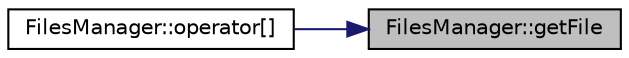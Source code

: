 digraph "FilesManager::getFile"
{
 // LATEX_PDF_SIZE
  edge [fontname="Helvetica",fontsize="10",labelfontname="Helvetica",labelfontsize="10"];
  node [fontname="Helvetica",fontsize="10",shape=record];
  rankdir="RL";
  Node1 [label="FilesManager::getFile",height=0.2,width=0.4,color="black", fillcolor="grey75", style="filled", fontcolor="black",tooltip=" "];
  Node1 -> Node2 [dir="back",color="midnightblue",fontsize="10",style="solid",fontname="Helvetica"];
  Node2 [label="FilesManager::operator[]",height=0.2,width=0.4,color="black", fillcolor="white", style="filled",URL="$class_files_manager.html#a78934b0656b357c7eb3807aa4bea7f26",tooltip=" "];
}
